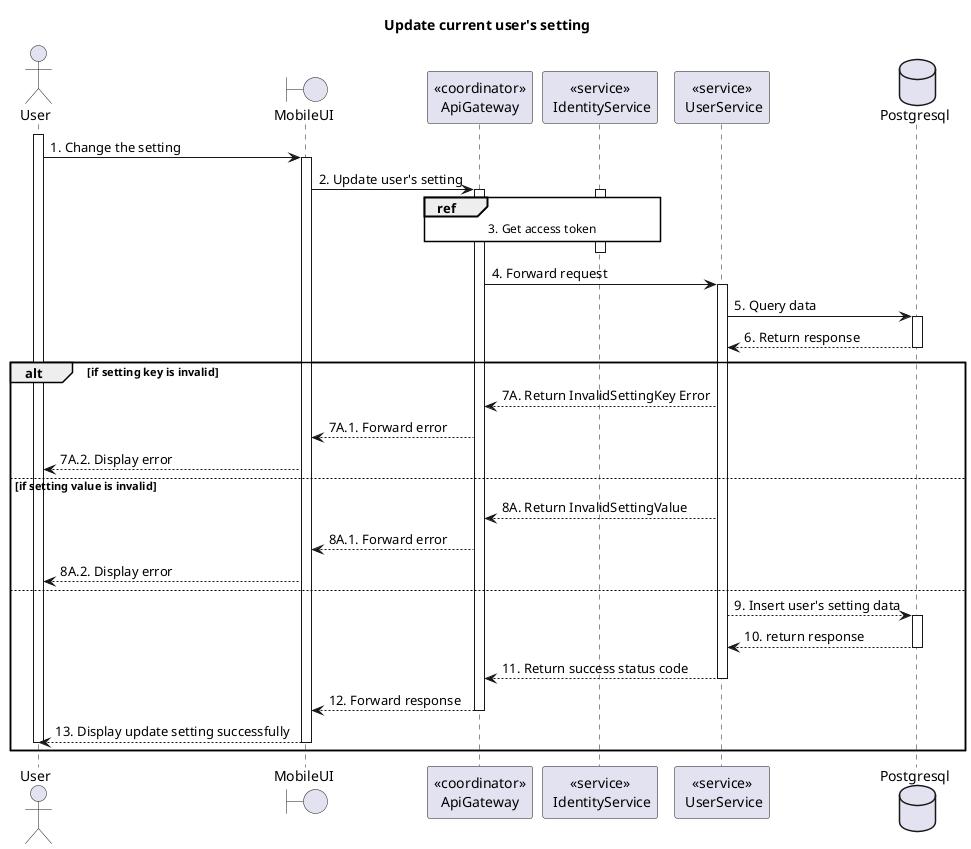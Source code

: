 @startuml Sequence
title "Update current user's setting"

' Style section
<style>
  sequenceDiagram {
    reference {
      BackGroundColor white
    }
}
</style>

actor User
activate User

boundary MobileUI
participant "<<coordinator>>\nApiGateway" as ApiGateway
participant "<<service>>\n IdentityService" as IdentityService
participant "<<service>>\n UserService" as UserService
database Postgresql

User -> MobileUI ++: 1. Change the setting
MobileUI -> ApiGateway ++: 2. Update user's setting

activate IdentityService
ref over ApiGateway, IdentityService: 3. Get access token
ApiGateway -[hidden]-> IdentityService
deactivate IdentityService

ApiGateway -> UserService ++: 4. Forward request
UserService -> Postgresql ++: 5. Query data
UserService <-- Postgresql--: 6. Return response

alt if setting key is invalid 
  ApiGateway <-- UserService: 7A. Return InvalidSettingKey Error
  MobileUI <-- ApiGateway: 7A.1. Forward error
  User <-- MobileUI: 7A.2. Display error
else if setting value is invalid 
  ApiGateway <-- UserService: 8A. Return InvalidSettingValue
  MobileUI <-- ApiGateway: 8A.1. Forward error
  User <-- MobileUI: 8A.2. Display error
else
  UserService --> Postgresql++: 9. Insert user's setting data
  UserService <-- Postgresql--: 10. return response
  ApiGateway <-- UserService--: 11. Return success status code
  MobileUI <-- ApiGateway--: 12. Forward response
  User <-- MobileUI--: 13. Display update setting successfully
  deactivate User
end

@enduml